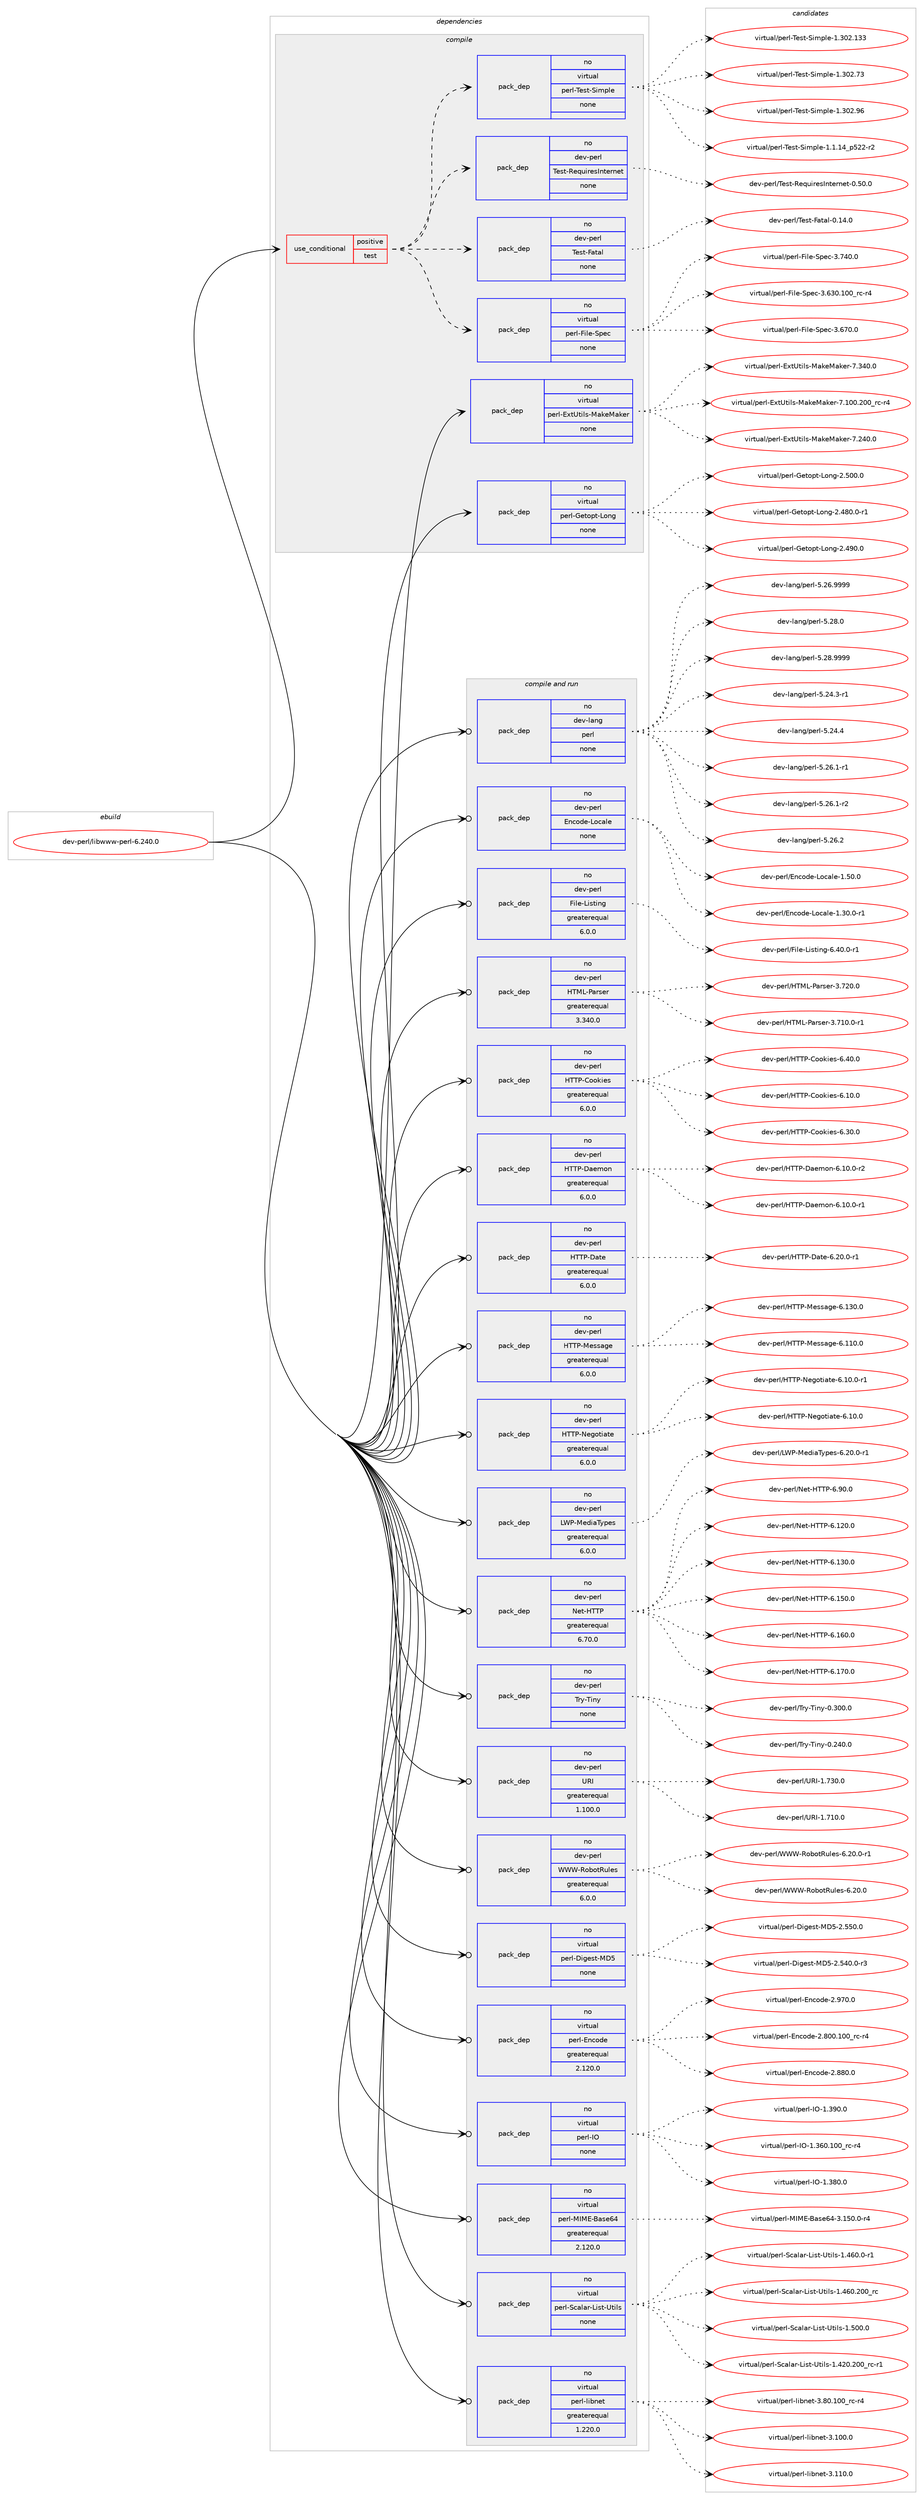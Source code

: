 digraph prolog {

# *************
# Graph options
# *************

newrank=true;
concentrate=true;
compound=true;
graph [rankdir=LR,fontname=Helvetica,fontsize=10,ranksep=1.5];#, ranksep=2.5, nodesep=0.2];
edge  [arrowhead=vee];
node  [fontname=Helvetica,fontsize=10];

# **********
# The ebuild
# **********

subgraph cluster_leftcol {
color=gray;
rank=same;
label=<<i>ebuild</i>>;
id [label="dev-perl/libwww-perl-6.240.0", color=red, width=4, href="../dev-perl/libwww-perl-6.240.0.svg"];
}

# ****************
# The dependencies
# ****************

subgraph cluster_midcol {
color=gray;
label=<<i>dependencies</i>>;
subgraph cluster_compile {
fillcolor="#eeeeee";
style=filled;
label=<<i>compile</i>>;
subgraph cond369196 {
dependency1392013 [label=<<TABLE BORDER="0" CELLBORDER="1" CELLSPACING="0" CELLPADDING="4"><TR><TD ROWSPAN="3" CELLPADDING="10">use_conditional</TD></TR><TR><TD>positive</TD></TR><TR><TD>test</TD></TR></TABLE>>, shape=none, color=red];
subgraph pack999751 {
dependency1392014 [label=<<TABLE BORDER="0" CELLBORDER="1" CELLSPACING="0" CELLPADDING="4" WIDTH="220"><TR><TD ROWSPAN="6" CELLPADDING="30">pack_dep</TD></TR><TR><TD WIDTH="110">no</TD></TR><TR><TD>virtual</TD></TR><TR><TD>perl-File-Spec</TD></TR><TR><TD>none</TD></TR><TR><TD></TD></TR></TABLE>>, shape=none, color=blue];
}
dependency1392013:e -> dependency1392014:w [weight=20,style="dashed",arrowhead="vee"];
subgraph pack999752 {
dependency1392015 [label=<<TABLE BORDER="0" CELLBORDER="1" CELLSPACING="0" CELLPADDING="4" WIDTH="220"><TR><TD ROWSPAN="6" CELLPADDING="30">pack_dep</TD></TR><TR><TD WIDTH="110">no</TD></TR><TR><TD>dev-perl</TD></TR><TR><TD>Test-Fatal</TD></TR><TR><TD>none</TD></TR><TR><TD></TD></TR></TABLE>>, shape=none, color=blue];
}
dependency1392013:e -> dependency1392015:w [weight=20,style="dashed",arrowhead="vee"];
subgraph pack999753 {
dependency1392016 [label=<<TABLE BORDER="0" CELLBORDER="1" CELLSPACING="0" CELLPADDING="4" WIDTH="220"><TR><TD ROWSPAN="6" CELLPADDING="30">pack_dep</TD></TR><TR><TD WIDTH="110">no</TD></TR><TR><TD>dev-perl</TD></TR><TR><TD>Test-RequiresInternet</TD></TR><TR><TD>none</TD></TR><TR><TD></TD></TR></TABLE>>, shape=none, color=blue];
}
dependency1392013:e -> dependency1392016:w [weight=20,style="dashed",arrowhead="vee"];
subgraph pack999754 {
dependency1392017 [label=<<TABLE BORDER="0" CELLBORDER="1" CELLSPACING="0" CELLPADDING="4" WIDTH="220"><TR><TD ROWSPAN="6" CELLPADDING="30">pack_dep</TD></TR><TR><TD WIDTH="110">no</TD></TR><TR><TD>virtual</TD></TR><TR><TD>perl-Test-Simple</TD></TR><TR><TD>none</TD></TR><TR><TD></TD></TR></TABLE>>, shape=none, color=blue];
}
dependency1392013:e -> dependency1392017:w [weight=20,style="dashed",arrowhead="vee"];
}
id:e -> dependency1392013:w [weight=20,style="solid",arrowhead="vee"];
subgraph pack999755 {
dependency1392018 [label=<<TABLE BORDER="0" CELLBORDER="1" CELLSPACING="0" CELLPADDING="4" WIDTH="220"><TR><TD ROWSPAN="6" CELLPADDING="30">pack_dep</TD></TR><TR><TD WIDTH="110">no</TD></TR><TR><TD>virtual</TD></TR><TR><TD>perl-ExtUtils-MakeMaker</TD></TR><TR><TD>none</TD></TR><TR><TD></TD></TR></TABLE>>, shape=none, color=blue];
}
id:e -> dependency1392018:w [weight=20,style="solid",arrowhead="vee"];
subgraph pack999756 {
dependency1392019 [label=<<TABLE BORDER="0" CELLBORDER="1" CELLSPACING="0" CELLPADDING="4" WIDTH="220"><TR><TD ROWSPAN="6" CELLPADDING="30">pack_dep</TD></TR><TR><TD WIDTH="110">no</TD></TR><TR><TD>virtual</TD></TR><TR><TD>perl-Getopt-Long</TD></TR><TR><TD>none</TD></TR><TR><TD></TD></TR></TABLE>>, shape=none, color=blue];
}
id:e -> dependency1392019:w [weight=20,style="solid",arrowhead="vee"];
}
subgraph cluster_compileandrun {
fillcolor="#eeeeee";
style=filled;
label=<<i>compile and run</i>>;
subgraph pack999757 {
dependency1392020 [label=<<TABLE BORDER="0" CELLBORDER="1" CELLSPACING="0" CELLPADDING="4" WIDTH="220"><TR><TD ROWSPAN="6" CELLPADDING="30">pack_dep</TD></TR><TR><TD WIDTH="110">no</TD></TR><TR><TD>dev-lang</TD></TR><TR><TD>perl</TD></TR><TR><TD>none</TD></TR><TR><TD></TD></TR></TABLE>>, shape=none, color=blue];
}
id:e -> dependency1392020:w [weight=20,style="solid",arrowhead="odotvee"];
subgraph pack999758 {
dependency1392021 [label=<<TABLE BORDER="0" CELLBORDER="1" CELLSPACING="0" CELLPADDING="4" WIDTH="220"><TR><TD ROWSPAN="6" CELLPADDING="30">pack_dep</TD></TR><TR><TD WIDTH="110">no</TD></TR><TR><TD>dev-perl</TD></TR><TR><TD>Encode-Locale</TD></TR><TR><TD>none</TD></TR><TR><TD></TD></TR></TABLE>>, shape=none, color=blue];
}
id:e -> dependency1392021:w [weight=20,style="solid",arrowhead="odotvee"];
subgraph pack999759 {
dependency1392022 [label=<<TABLE BORDER="0" CELLBORDER="1" CELLSPACING="0" CELLPADDING="4" WIDTH="220"><TR><TD ROWSPAN="6" CELLPADDING="30">pack_dep</TD></TR><TR><TD WIDTH="110">no</TD></TR><TR><TD>dev-perl</TD></TR><TR><TD>File-Listing</TD></TR><TR><TD>greaterequal</TD></TR><TR><TD>6.0.0</TD></TR></TABLE>>, shape=none, color=blue];
}
id:e -> dependency1392022:w [weight=20,style="solid",arrowhead="odotvee"];
subgraph pack999760 {
dependency1392023 [label=<<TABLE BORDER="0" CELLBORDER="1" CELLSPACING="0" CELLPADDING="4" WIDTH="220"><TR><TD ROWSPAN="6" CELLPADDING="30">pack_dep</TD></TR><TR><TD WIDTH="110">no</TD></TR><TR><TD>dev-perl</TD></TR><TR><TD>HTML-Parser</TD></TR><TR><TD>greaterequal</TD></TR><TR><TD>3.340.0</TD></TR></TABLE>>, shape=none, color=blue];
}
id:e -> dependency1392023:w [weight=20,style="solid",arrowhead="odotvee"];
subgraph pack999761 {
dependency1392024 [label=<<TABLE BORDER="0" CELLBORDER="1" CELLSPACING="0" CELLPADDING="4" WIDTH="220"><TR><TD ROWSPAN="6" CELLPADDING="30">pack_dep</TD></TR><TR><TD WIDTH="110">no</TD></TR><TR><TD>dev-perl</TD></TR><TR><TD>HTTP-Cookies</TD></TR><TR><TD>greaterequal</TD></TR><TR><TD>6.0.0</TD></TR></TABLE>>, shape=none, color=blue];
}
id:e -> dependency1392024:w [weight=20,style="solid",arrowhead="odotvee"];
subgraph pack999762 {
dependency1392025 [label=<<TABLE BORDER="0" CELLBORDER="1" CELLSPACING="0" CELLPADDING="4" WIDTH="220"><TR><TD ROWSPAN="6" CELLPADDING="30">pack_dep</TD></TR><TR><TD WIDTH="110">no</TD></TR><TR><TD>dev-perl</TD></TR><TR><TD>HTTP-Daemon</TD></TR><TR><TD>greaterequal</TD></TR><TR><TD>6.0.0</TD></TR></TABLE>>, shape=none, color=blue];
}
id:e -> dependency1392025:w [weight=20,style="solid",arrowhead="odotvee"];
subgraph pack999763 {
dependency1392026 [label=<<TABLE BORDER="0" CELLBORDER="1" CELLSPACING="0" CELLPADDING="4" WIDTH="220"><TR><TD ROWSPAN="6" CELLPADDING="30">pack_dep</TD></TR><TR><TD WIDTH="110">no</TD></TR><TR><TD>dev-perl</TD></TR><TR><TD>HTTP-Date</TD></TR><TR><TD>greaterequal</TD></TR><TR><TD>6.0.0</TD></TR></TABLE>>, shape=none, color=blue];
}
id:e -> dependency1392026:w [weight=20,style="solid",arrowhead="odotvee"];
subgraph pack999764 {
dependency1392027 [label=<<TABLE BORDER="0" CELLBORDER="1" CELLSPACING="0" CELLPADDING="4" WIDTH="220"><TR><TD ROWSPAN="6" CELLPADDING="30">pack_dep</TD></TR><TR><TD WIDTH="110">no</TD></TR><TR><TD>dev-perl</TD></TR><TR><TD>HTTP-Message</TD></TR><TR><TD>greaterequal</TD></TR><TR><TD>6.0.0</TD></TR></TABLE>>, shape=none, color=blue];
}
id:e -> dependency1392027:w [weight=20,style="solid",arrowhead="odotvee"];
subgraph pack999765 {
dependency1392028 [label=<<TABLE BORDER="0" CELLBORDER="1" CELLSPACING="0" CELLPADDING="4" WIDTH="220"><TR><TD ROWSPAN="6" CELLPADDING="30">pack_dep</TD></TR><TR><TD WIDTH="110">no</TD></TR><TR><TD>dev-perl</TD></TR><TR><TD>HTTP-Negotiate</TD></TR><TR><TD>greaterequal</TD></TR><TR><TD>6.0.0</TD></TR></TABLE>>, shape=none, color=blue];
}
id:e -> dependency1392028:w [weight=20,style="solid",arrowhead="odotvee"];
subgraph pack999766 {
dependency1392029 [label=<<TABLE BORDER="0" CELLBORDER="1" CELLSPACING="0" CELLPADDING="4" WIDTH="220"><TR><TD ROWSPAN="6" CELLPADDING="30">pack_dep</TD></TR><TR><TD WIDTH="110">no</TD></TR><TR><TD>dev-perl</TD></TR><TR><TD>LWP-MediaTypes</TD></TR><TR><TD>greaterequal</TD></TR><TR><TD>6.0.0</TD></TR></TABLE>>, shape=none, color=blue];
}
id:e -> dependency1392029:w [weight=20,style="solid",arrowhead="odotvee"];
subgraph pack999767 {
dependency1392030 [label=<<TABLE BORDER="0" CELLBORDER="1" CELLSPACING="0" CELLPADDING="4" WIDTH="220"><TR><TD ROWSPAN="6" CELLPADDING="30">pack_dep</TD></TR><TR><TD WIDTH="110">no</TD></TR><TR><TD>dev-perl</TD></TR><TR><TD>Net-HTTP</TD></TR><TR><TD>greaterequal</TD></TR><TR><TD>6.70.0</TD></TR></TABLE>>, shape=none, color=blue];
}
id:e -> dependency1392030:w [weight=20,style="solid",arrowhead="odotvee"];
subgraph pack999768 {
dependency1392031 [label=<<TABLE BORDER="0" CELLBORDER="1" CELLSPACING="0" CELLPADDING="4" WIDTH="220"><TR><TD ROWSPAN="6" CELLPADDING="30">pack_dep</TD></TR><TR><TD WIDTH="110">no</TD></TR><TR><TD>dev-perl</TD></TR><TR><TD>Try-Tiny</TD></TR><TR><TD>none</TD></TR><TR><TD></TD></TR></TABLE>>, shape=none, color=blue];
}
id:e -> dependency1392031:w [weight=20,style="solid",arrowhead="odotvee"];
subgraph pack999769 {
dependency1392032 [label=<<TABLE BORDER="0" CELLBORDER="1" CELLSPACING="0" CELLPADDING="4" WIDTH="220"><TR><TD ROWSPAN="6" CELLPADDING="30">pack_dep</TD></TR><TR><TD WIDTH="110">no</TD></TR><TR><TD>dev-perl</TD></TR><TR><TD>URI</TD></TR><TR><TD>greaterequal</TD></TR><TR><TD>1.100.0</TD></TR></TABLE>>, shape=none, color=blue];
}
id:e -> dependency1392032:w [weight=20,style="solid",arrowhead="odotvee"];
subgraph pack999770 {
dependency1392033 [label=<<TABLE BORDER="0" CELLBORDER="1" CELLSPACING="0" CELLPADDING="4" WIDTH="220"><TR><TD ROWSPAN="6" CELLPADDING="30">pack_dep</TD></TR><TR><TD WIDTH="110">no</TD></TR><TR><TD>dev-perl</TD></TR><TR><TD>WWW-RobotRules</TD></TR><TR><TD>greaterequal</TD></TR><TR><TD>6.0.0</TD></TR></TABLE>>, shape=none, color=blue];
}
id:e -> dependency1392033:w [weight=20,style="solid",arrowhead="odotvee"];
subgraph pack999771 {
dependency1392034 [label=<<TABLE BORDER="0" CELLBORDER="1" CELLSPACING="0" CELLPADDING="4" WIDTH="220"><TR><TD ROWSPAN="6" CELLPADDING="30">pack_dep</TD></TR><TR><TD WIDTH="110">no</TD></TR><TR><TD>virtual</TD></TR><TR><TD>perl-Digest-MD5</TD></TR><TR><TD>none</TD></TR><TR><TD></TD></TR></TABLE>>, shape=none, color=blue];
}
id:e -> dependency1392034:w [weight=20,style="solid",arrowhead="odotvee"];
subgraph pack999772 {
dependency1392035 [label=<<TABLE BORDER="0" CELLBORDER="1" CELLSPACING="0" CELLPADDING="4" WIDTH="220"><TR><TD ROWSPAN="6" CELLPADDING="30">pack_dep</TD></TR><TR><TD WIDTH="110">no</TD></TR><TR><TD>virtual</TD></TR><TR><TD>perl-Encode</TD></TR><TR><TD>greaterequal</TD></TR><TR><TD>2.120.0</TD></TR></TABLE>>, shape=none, color=blue];
}
id:e -> dependency1392035:w [weight=20,style="solid",arrowhead="odotvee"];
subgraph pack999773 {
dependency1392036 [label=<<TABLE BORDER="0" CELLBORDER="1" CELLSPACING="0" CELLPADDING="4" WIDTH="220"><TR><TD ROWSPAN="6" CELLPADDING="30">pack_dep</TD></TR><TR><TD WIDTH="110">no</TD></TR><TR><TD>virtual</TD></TR><TR><TD>perl-IO</TD></TR><TR><TD>none</TD></TR><TR><TD></TD></TR></TABLE>>, shape=none, color=blue];
}
id:e -> dependency1392036:w [weight=20,style="solid",arrowhead="odotvee"];
subgraph pack999774 {
dependency1392037 [label=<<TABLE BORDER="0" CELLBORDER="1" CELLSPACING="0" CELLPADDING="4" WIDTH="220"><TR><TD ROWSPAN="6" CELLPADDING="30">pack_dep</TD></TR><TR><TD WIDTH="110">no</TD></TR><TR><TD>virtual</TD></TR><TR><TD>perl-MIME-Base64</TD></TR><TR><TD>greaterequal</TD></TR><TR><TD>2.120.0</TD></TR></TABLE>>, shape=none, color=blue];
}
id:e -> dependency1392037:w [weight=20,style="solid",arrowhead="odotvee"];
subgraph pack999775 {
dependency1392038 [label=<<TABLE BORDER="0" CELLBORDER="1" CELLSPACING="0" CELLPADDING="4" WIDTH="220"><TR><TD ROWSPAN="6" CELLPADDING="30">pack_dep</TD></TR><TR><TD WIDTH="110">no</TD></TR><TR><TD>virtual</TD></TR><TR><TD>perl-Scalar-List-Utils</TD></TR><TR><TD>none</TD></TR><TR><TD></TD></TR></TABLE>>, shape=none, color=blue];
}
id:e -> dependency1392038:w [weight=20,style="solid",arrowhead="odotvee"];
subgraph pack999776 {
dependency1392039 [label=<<TABLE BORDER="0" CELLBORDER="1" CELLSPACING="0" CELLPADDING="4" WIDTH="220"><TR><TD ROWSPAN="6" CELLPADDING="30">pack_dep</TD></TR><TR><TD WIDTH="110">no</TD></TR><TR><TD>virtual</TD></TR><TR><TD>perl-libnet</TD></TR><TR><TD>greaterequal</TD></TR><TR><TD>1.220.0</TD></TR></TABLE>>, shape=none, color=blue];
}
id:e -> dependency1392039:w [weight=20,style="solid",arrowhead="odotvee"];
}
subgraph cluster_run {
fillcolor="#eeeeee";
style=filled;
label=<<i>run</i>>;
}
}

# **************
# The candidates
# **************

subgraph cluster_choices {
rank=same;
color=gray;
label=<<i>candidates</i>>;

subgraph choice999751 {
color=black;
nodesep=1;
choice118105114116117971084711210111410845701051081014583112101994551465451484649484895114994511452 [label="virtual/perl-File-Spec-3.630.100_rc-r4", color=red, width=4,href="../virtual/perl-File-Spec-3.630.100_rc-r4.svg"];
choice118105114116117971084711210111410845701051081014583112101994551465455484648 [label="virtual/perl-File-Spec-3.670.0", color=red, width=4,href="../virtual/perl-File-Spec-3.670.0.svg"];
choice118105114116117971084711210111410845701051081014583112101994551465552484648 [label="virtual/perl-File-Spec-3.740.0", color=red, width=4,href="../virtual/perl-File-Spec-3.740.0.svg"];
dependency1392014:e -> choice118105114116117971084711210111410845701051081014583112101994551465451484649484895114994511452:w [style=dotted,weight="100"];
dependency1392014:e -> choice118105114116117971084711210111410845701051081014583112101994551465455484648:w [style=dotted,weight="100"];
dependency1392014:e -> choice118105114116117971084711210111410845701051081014583112101994551465552484648:w [style=dotted,weight="100"];
}
subgraph choice999752 {
color=black;
nodesep=1;
choice1001011184511210111410847841011151164570971169710845484649524648 [label="dev-perl/Test-Fatal-0.14.0", color=red, width=4,href="../dev-perl/Test-Fatal-0.14.0.svg"];
dependency1392015:e -> choice1001011184511210111410847841011151164570971169710845484649524648:w [style=dotted,weight="100"];
}
subgraph choice999753 {
color=black;
nodesep=1;
choice10010111845112101114108478410111511645821011131171051141011157311011610111411010111645484653484648 [label="dev-perl/Test-RequiresInternet-0.50.0", color=red, width=4,href="../dev-perl/Test-RequiresInternet-0.50.0.svg"];
dependency1392016:e -> choice10010111845112101114108478410111511645821011131171051141011157311011610111411010111645484653484648:w [style=dotted,weight="100"];
}
subgraph choice999754 {
color=black;
nodesep=1;
choice11810511411611797108471121011141084584101115116458310510911210810145494649464952951125350504511450 [label="virtual/perl-Test-Simple-1.1.14_p522-r2", color=red, width=4,href="../virtual/perl-Test-Simple-1.1.14_p522-r2.svg"];
choice11810511411611797108471121011141084584101115116458310510911210810145494651485046495151 [label="virtual/perl-Test-Simple-1.302.133", color=red, width=4,href="../virtual/perl-Test-Simple-1.302.133.svg"];
choice118105114116117971084711210111410845841011151164583105109112108101454946514850465551 [label="virtual/perl-Test-Simple-1.302.73", color=red, width=4,href="../virtual/perl-Test-Simple-1.302.73.svg"];
choice118105114116117971084711210111410845841011151164583105109112108101454946514850465754 [label="virtual/perl-Test-Simple-1.302.96", color=red, width=4,href="../virtual/perl-Test-Simple-1.302.96.svg"];
dependency1392017:e -> choice11810511411611797108471121011141084584101115116458310510911210810145494649464952951125350504511450:w [style=dotted,weight="100"];
dependency1392017:e -> choice11810511411611797108471121011141084584101115116458310510911210810145494651485046495151:w [style=dotted,weight="100"];
dependency1392017:e -> choice118105114116117971084711210111410845841011151164583105109112108101454946514850465551:w [style=dotted,weight="100"];
dependency1392017:e -> choice118105114116117971084711210111410845841011151164583105109112108101454946514850465754:w [style=dotted,weight="100"];
}
subgraph choice999755 {
color=black;
nodesep=1;
choice118105114116117971084711210111410845691201168511610510811545779710710177971071011144555464948484650484895114994511452 [label="virtual/perl-ExtUtils-MakeMaker-7.100.200_rc-r4", color=red, width=4,href="../virtual/perl-ExtUtils-MakeMaker-7.100.200_rc-r4.svg"];
choice118105114116117971084711210111410845691201168511610510811545779710710177971071011144555465052484648 [label="virtual/perl-ExtUtils-MakeMaker-7.240.0", color=red, width=4,href="../virtual/perl-ExtUtils-MakeMaker-7.240.0.svg"];
choice118105114116117971084711210111410845691201168511610510811545779710710177971071011144555465152484648 [label="virtual/perl-ExtUtils-MakeMaker-7.340.0", color=red, width=4,href="../virtual/perl-ExtUtils-MakeMaker-7.340.0.svg"];
dependency1392018:e -> choice118105114116117971084711210111410845691201168511610510811545779710710177971071011144555464948484650484895114994511452:w [style=dotted,weight="100"];
dependency1392018:e -> choice118105114116117971084711210111410845691201168511610510811545779710710177971071011144555465052484648:w [style=dotted,weight="100"];
dependency1392018:e -> choice118105114116117971084711210111410845691201168511610510811545779710710177971071011144555465152484648:w [style=dotted,weight="100"];
}
subgraph choice999756 {
color=black;
nodesep=1;
choice11810511411611797108471121011141084571101116111112116457611111010345504652564846484511449 [label="virtual/perl-Getopt-Long-2.480.0-r1", color=red, width=4,href="../virtual/perl-Getopt-Long-2.480.0-r1.svg"];
choice1181051141161179710847112101114108457110111611111211645761111101034550465257484648 [label="virtual/perl-Getopt-Long-2.490.0", color=red, width=4,href="../virtual/perl-Getopt-Long-2.490.0.svg"];
choice1181051141161179710847112101114108457110111611111211645761111101034550465348484648 [label="virtual/perl-Getopt-Long-2.500.0", color=red, width=4,href="../virtual/perl-Getopt-Long-2.500.0.svg"];
dependency1392019:e -> choice11810511411611797108471121011141084571101116111112116457611111010345504652564846484511449:w [style=dotted,weight="100"];
dependency1392019:e -> choice1181051141161179710847112101114108457110111611111211645761111101034550465257484648:w [style=dotted,weight="100"];
dependency1392019:e -> choice1181051141161179710847112101114108457110111611111211645761111101034550465348484648:w [style=dotted,weight="100"];
}
subgraph choice999757 {
color=black;
nodesep=1;
choice100101118451089711010347112101114108455346505246514511449 [label="dev-lang/perl-5.24.3-r1", color=red, width=4,href="../dev-lang/perl-5.24.3-r1.svg"];
choice10010111845108971101034711210111410845534650524652 [label="dev-lang/perl-5.24.4", color=red, width=4,href="../dev-lang/perl-5.24.4.svg"];
choice100101118451089711010347112101114108455346505446494511449 [label="dev-lang/perl-5.26.1-r1", color=red, width=4,href="../dev-lang/perl-5.26.1-r1.svg"];
choice100101118451089711010347112101114108455346505446494511450 [label="dev-lang/perl-5.26.1-r2", color=red, width=4,href="../dev-lang/perl-5.26.1-r2.svg"];
choice10010111845108971101034711210111410845534650544650 [label="dev-lang/perl-5.26.2", color=red, width=4,href="../dev-lang/perl-5.26.2.svg"];
choice10010111845108971101034711210111410845534650544657575757 [label="dev-lang/perl-5.26.9999", color=red, width=4,href="../dev-lang/perl-5.26.9999.svg"];
choice10010111845108971101034711210111410845534650564648 [label="dev-lang/perl-5.28.0", color=red, width=4,href="../dev-lang/perl-5.28.0.svg"];
choice10010111845108971101034711210111410845534650564657575757 [label="dev-lang/perl-5.28.9999", color=red, width=4,href="../dev-lang/perl-5.28.9999.svg"];
dependency1392020:e -> choice100101118451089711010347112101114108455346505246514511449:w [style=dotted,weight="100"];
dependency1392020:e -> choice10010111845108971101034711210111410845534650524652:w [style=dotted,weight="100"];
dependency1392020:e -> choice100101118451089711010347112101114108455346505446494511449:w [style=dotted,weight="100"];
dependency1392020:e -> choice100101118451089711010347112101114108455346505446494511450:w [style=dotted,weight="100"];
dependency1392020:e -> choice10010111845108971101034711210111410845534650544650:w [style=dotted,weight="100"];
dependency1392020:e -> choice10010111845108971101034711210111410845534650544657575757:w [style=dotted,weight="100"];
dependency1392020:e -> choice10010111845108971101034711210111410845534650564648:w [style=dotted,weight="100"];
dependency1392020:e -> choice10010111845108971101034711210111410845534650564657575757:w [style=dotted,weight="100"];
}
subgraph choice999758 {
color=black;
nodesep=1;
choice1001011184511210111410847691109911110010145761119997108101454946514846484511449 [label="dev-perl/Encode-Locale-1.30.0-r1", color=red, width=4,href="../dev-perl/Encode-Locale-1.30.0-r1.svg"];
choice100101118451121011141084769110991111001014576111999710810145494653484648 [label="dev-perl/Encode-Locale-1.50.0", color=red, width=4,href="../dev-perl/Encode-Locale-1.50.0.svg"];
dependency1392021:e -> choice1001011184511210111410847691109911110010145761119997108101454946514846484511449:w [style=dotted,weight="100"];
dependency1392021:e -> choice100101118451121011141084769110991111001014576111999710810145494653484648:w [style=dotted,weight="100"];
}
subgraph choice999759 {
color=black;
nodesep=1;
choice1001011184511210111410847701051081014576105115116105110103455446524846484511449 [label="dev-perl/File-Listing-6.40.0-r1", color=red, width=4,href="../dev-perl/File-Listing-6.40.0-r1.svg"];
dependency1392022:e -> choice1001011184511210111410847701051081014576105115116105110103455446524846484511449:w [style=dotted,weight="100"];
}
subgraph choice999760 {
color=black;
nodesep=1;
choice10010111845112101114108477284777645809711411510111445514655494846484511449 [label="dev-perl/HTML-Parser-3.710.0-r1", color=red, width=4,href="../dev-perl/HTML-Parser-3.710.0-r1.svg"];
choice1001011184511210111410847728477764580971141151011144551465550484648 [label="dev-perl/HTML-Parser-3.720.0", color=red, width=4,href="../dev-perl/HTML-Parser-3.720.0.svg"];
dependency1392023:e -> choice10010111845112101114108477284777645809711411510111445514655494846484511449:w [style=dotted,weight="100"];
dependency1392023:e -> choice1001011184511210111410847728477764580971141151011144551465550484648:w [style=dotted,weight="100"];
}
subgraph choice999761 {
color=black;
nodesep=1;
choice100101118451121011141084772848480456711111110710510111545544649484648 [label="dev-perl/HTTP-Cookies-6.10.0", color=red, width=4,href="../dev-perl/HTTP-Cookies-6.10.0.svg"];
choice100101118451121011141084772848480456711111110710510111545544651484648 [label="dev-perl/HTTP-Cookies-6.30.0", color=red, width=4,href="../dev-perl/HTTP-Cookies-6.30.0.svg"];
choice100101118451121011141084772848480456711111110710510111545544652484648 [label="dev-perl/HTTP-Cookies-6.40.0", color=red, width=4,href="../dev-perl/HTTP-Cookies-6.40.0.svg"];
dependency1392024:e -> choice100101118451121011141084772848480456711111110710510111545544649484648:w [style=dotted,weight="100"];
dependency1392024:e -> choice100101118451121011141084772848480456711111110710510111545544651484648:w [style=dotted,weight="100"];
dependency1392024:e -> choice100101118451121011141084772848480456711111110710510111545544652484648:w [style=dotted,weight="100"];
}
subgraph choice999762 {
color=black;
nodesep=1;
choice100101118451121011141084772848480456897101109111110455446494846484511449 [label="dev-perl/HTTP-Daemon-6.10.0-r1", color=red, width=4,href="../dev-perl/HTTP-Daemon-6.10.0-r1.svg"];
choice100101118451121011141084772848480456897101109111110455446494846484511450 [label="dev-perl/HTTP-Daemon-6.10.0-r2", color=red, width=4,href="../dev-perl/HTTP-Daemon-6.10.0-r2.svg"];
dependency1392025:e -> choice100101118451121011141084772848480456897101109111110455446494846484511449:w [style=dotted,weight="100"];
dependency1392025:e -> choice100101118451121011141084772848480456897101109111110455446494846484511450:w [style=dotted,weight="100"];
}
subgraph choice999763 {
color=black;
nodesep=1;
choice100101118451121011141084772848480456897116101455446504846484511449 [label="dev-perl/HTTP-Date-6.20.0-r1", color=red, width=4,href="../dev-perl/HTTP-Date-6.20.0-r1.svg"];
dependency1392026:e -> choice100101118451121011141084772848480456897116101455446504846484511449:w [style=dotted,weight="100"];
}
subgraph choice999764 {
color=black;
nodesep=1;
choice1001011184511210111410847728484804577101115115971031014554464949484648 [label="dev-perl/HTTP-Message-6.110.0", color=red, width=4,href="../dev-perl/HTTP-Message-6.110.0.svg"];
choice1001011184511210111410847728484804577101115115971031014554464951484648 [label="dev-perl/HTTP-Message-6.130.0", color=red, width=4,href="../dev-perl/HTTP-Message-6.130.0.svg"];
dependency1392027:e -> choice1001011184511210111410847728484804577101115115971031014554464949484648:w [style=dotted,weight="100"];
dependency1392027:e -> choice1001011184511210111410847728484804577101115115971031014554464951484648:w [style=dotted,weight="100"];
}
subgraph choice999765 {
color=black;
nodesep=1;
choice10010111845112101114108477284848045781011031111161059711610145544649484648 [label="dev-perl/HTTP-Negotiate-6.10.0", color=red, width=4,href="../dev-perl/HTTP-Negotiate-6.10.0.svg"];
choice100101118451121011141084772848480457810110311111610597116101455446494846484511449 [label="dev-perl/HTTP-Negotiate-6.10.0-r1", color=red, width=4,href="../dev-perl/HTTP-Negotiate-6.10.0-r1.svg"];
dependency1392028:e -> choice10010111845112101114108477284848045781011031111161059711610145544649484648:w [style=dotted,weight="100"];
dependency1392028:e -> choice100101118451121011141084772848480457810110311111610597116101455446494846484511449:w [style=dotted,weight="100"];
}
subgraph choice999766 {
color=black;
nodesep=1;
choice100101118451121011141084776878045771011001059784121112101115455446504846484511449 [label="dev-perl/LWP-MediaTypes-6.20.0-r1", color=red, width=4,href="../dev-perl/LWP-MediaTypes-6.20.0-r1.svg"];
dependency1392029:e -> choice100101118451121011141084776878045771011001059784121112101115455446504846484511449:w [style=dotted,weight="100"];
}
subgraph choice999767 {
color=black;
nodesep=1;
choice10010111845112101114108477810111645728484804554464950484648 [label="dev-perl/Net-HTTP-6.120.0", color=red, width=4,href="../dev-perl/Net-HTTP-6.120.0.svg"];
choice10010111845112101114108477810111645728484804554464951484648 [label="dev-perl/Net-HTTP-6.130.0", color=red, width=4,href="../dev-perl/Net-HTTP-6.130.0.svg"];
choice10010111845112101114108477810111645728484804554464953484648 [label="dev-perl/Net-HTTP-6.150.0", color=red, width=4,href="../dev-perl/Net-HTTP-6.150.0.svg"];
choice10010111845112101114108477810111645728484804554464954484648 [label="dev-perl/Net-HTTP-6.160.0", color=red, width=4,href="../dev-perl/Net-HTTP-6.160.0.svg"];
choice10010111845112101114108477810111645728484804554464955484648 [label="dev-perl/Net-HTTP-6.170.0", color=red, width=4,href="../dev-perl/Net-HTTP-6.170.0.svg"];
choice100101118451121011141084778101116457284848045544657484648 [label="dev-perl/Net-HTTP-6.90.0", color=red, width=4,href="../dev-perl/Net-HTTP-6.90.0.svg"];
dependency1392030:e -> choice10010111845112101114108477810111645728484804554464950484648:w [style=dotted,weight="100"];
dependency1392030:e -> choice10010111845112101114108477810111645728484804554464951484648:w [style=dotted,weight="100"];
dependency1392030:e -> choice10010111845112101114108477810111645728484804554464953484648:w [style=dotted,weight="100"];
dependency1392030:e -> choice10010111845112101114108477810111645728484804554464954484648:w [style=dotted,weight="100"];
dependency1392030:e -> choice10010111845112101114108477810111645728484804554464955484648:w [style=dotted,weight="100"];
dependency1392030:e -> choice100101118451121011141084778101116457284848045544657484648:w [style=dotted,weight="100"];
}
subgraph choice999768 {
color=black;
nodesep=1;
choice10010111845112101114108478411412145841051101214548465052484648 [label="dev-perl/Try-Tiny-0.240.0", color=red, width=4,href="../dev-perl/Try-Tiny-0.240.0.svg"];
choice10010111845112101114108478411412145841051101214548465148484648 [label="dev-perl/Try-Tiny-0.300.0", color=red, width=4,href="../dev-perl/Try-Tiny-0.300.0.svg"];
dependency1392031:e -> choice10010111845112101114108478411412145841051101214548465052484648:w [style=dotted,weight="100"];
dependency1392031:e -> choice10010111845112101114108478411412145841051101214548465148484648:w [style=dotted,weight="100"];
}
subgraph choice999769 {
color=black;
nodesep=1;
choice10010111845112101114108478582734549465549484648 [label="dev-perl/URI-1.710.0", color=red, width=4,href="../dev-perl/URI-1.710.0.svg"];
choice10010111845112101114108478582734549465551484648 [label="dev-perl/URI-1.730.0", color=red, width=4,href="../dev-perl/URI-1.730.0.svg"];
dependency1392032:e -> choice10010111845112101114108478582734549465549484648:w [style=dotted,weight="100"];
dependency1392032:e -> choice10010111845112101114108478582734549465551484648:w [style=dotted,weight="100"];
}
subgraph choice999770 {
color=black;
nodesep=1;
choice10010111845112101114108478787874582111981111168211710810111545544650484648 [label="dev-perl/WWW-RobotRules-6.20.0", color=red, width=4,href="../dev-perl/WWW-RobotRules-6.20.0.svg"];
choice100101118451121011141084787878745821119811111682117108101115455446504846484511449 [label="dev-perl/WWW-RobotRules-6.20.0-r1", color=red, width=4,href="../dev-perl/WWW-RobotRules-6.20.0-r1.svg"];
dependency1392033:e -> choice10010111845112101114108478787874582111981111168211710810111545544650484648:w [style=dotted,weight="100"];
dependency1392033:e -> choice100101118451121011141084787878745821119811111682117108101115455446504846484511449:w [style=dotted,weight="100"];
}
subgraph choice999771 {
color=black;
nodesep=1;
choice118105114116117971084711210111410845681051031011151164577685345504653524846484511451 [label="virtual/perl-Digest-MD5-2.540.0-r3", color=red, width=4,href="../virtual/perl-Digest-MD5-2.540.0-r3.svg"];
choice11810511411611797108471121011141084568105103101115116457768534550465353484648 [label="virtual/perl-Digest-MD5-2.550.0", color=red, width=4,href="../virtual/perl-Digest-MD5-2.550.0.svg"];
dependency1392034:e -> choice118105114116117971084711210111410845681051031011151164577685345504653524846484511451:w [style=dotted,weight="100"];
dependency1392034:e -> choice11810511411611797108471121011141084568105103101115116457768534550465353484648:w [style=dotted,weight="100"];
}
subgraph choice999772 {
color=black;
nodesep=1;
choice11810511411611797108471121011141084569110991111001014550465648484649484895114994511452 [label="virtual/perl-Encode-2.800.100_rc-r4", color=red, width=4,href="../virtual/perl-Encode-2.800.100_rc-r4.svg"];
choice11810511411611797108471121011141084569110991111001014550465656484648 [label="virtual/perl-Encode-2.880.0", color=red, width=4,href="../virtual/perl-Encode-2.880.0.svg"];
choice11810511411611797108471121011141084569110991111001014550465755484648 [label="virtual/perl-Encode-2.970.0", color=red, width=4,href="../virtual/perl-Encode-2.970.0.svg"];
dependency1392035:e -> choice11810511411611797108471121011141084569110991111001014550465648484649484895114994511452:w [style=dotted,weight="100"];
dependency1392035:e -> choice11810511411611797108471121011141084569110991111001014550465656484648:w [style=dotted,weight="100"];
dependency1392035:e -> choice11810511411611797108471121011141084569110991111001014550465755484648:w [style=dotted,weight="100"];
}
subgraph choice999773 {
color=black;
nodesep=1;
choice11810511411611797108471121011141084573794549465154484649484895114994511452 [label="virtual/perl-IO-1.360.100_rc-r4", color=red, width=4,href="../virtual/perl-IO-1.360.100_rc-r4.svg"];
choice11810511411611797108471121011141084573794549465156484648 [label="virtual/perl-IO-1.380.0", color=red, width=4,href="../virtual/perl-IO-1.380.0.svg"];
choice11810511411611797108471121011141084573794549465157484648 [label="virtual/perl-IO-1.390.0", color=red, width=4,href="../virtual/perl-IO-1.390.0.svg"];
dependency1392036:e -> choice11810511411611797108471121011141084573794549465154484649484895114994511452:w [style=dotted,weight="100"];
dependency1392036:e -> choice11810511411611797108471121011141084573794549465156484648:w [style=dotted,weight="100"];
dependency1392036:e -> choice11810511411611797108471121011141084573794549465157484648:w [style=dotted,weight="100"];
}
subgraph choice999774 {
color=black;
nodesep=1;
choice11810511411611797108471121011141084577737769456697115101545245514649534846484511452 [label="virtual/perl-MIME-Base64-3.150.0-r4", color=red, width=4,href="../virtual/perl-MIME-Base64-3.150.0-r4.svg"];
dependency1392037:e -> choice11810511411611797108471121011141084577737769456697115101545245514649534846484511452:w [style=dotted,weight="100"];
}
subgraph choice999775 {
color=black;
nodesep=1;
choice11810511411611797108471121011141084583999710897114457610511511645851161051081154549465250484650484895114994511449 [label="virtual/perl-Scalar-List-Utils-1.420.200_rc-r1", color=red, width=4,href="../virtual/perl-Scalar-List-Utils-1.420.200_rc-r1.svg"];
choice118105114116117971084711210111410845839997108971144576105115116458511610510811545494652544846484511449 [label="virtual/perl-Scalar-List-Utils-1.460.0-r1", color=red, width=4,href="../virtual/perl-Scalar-List-Utils-1.460.0-r1.svg"];
choice1181051141161179710847112101114108458399971089711445761051151164585116105108115454946525448465048489511499 [label="virtual/perl-Scalar-List-Utils-1.460.200_rc", color=red, width=4,href="../virtual/perl-Scalar-List-Utils-1.460.200_rc.svg"];
choice11810511411611797108471121011141084583999710897114457610511511645851161051081154549465348484648 [label="virtual/perl-Scalar-List-Utils-1.500.0", color=red, width=4,href="../virtual/perl-Scalar-List-Utils-1.500.0.svg"];
dependency1392038:e -> choice11810511411611797108471121011141084583999710897114457610511511645851161051081154549465250484650484895114994511449:w [style=dotted,weight="100"];
dependency1392038:e -> choice118105114116117971084711210111410845839997108971144576105115116458511610510811545494652544846484511449:w [style=dotted,weight="100"];
dependency1392038:e -> choice1181051141161179710847112101114108458399971089711445761051151164585116105108115454946525448465048489511499:w [style=dotted,weight="100"];
dependency1392038:e -> choice11810511411611797108471121011141084583999710897114457610511511645851161051081154549465348484648:w [style=dotted,weight="100"];
}
subgraph choice999776 {
color=black;
nodesep=1;
choice118105114116117971084711210111410845108105981101011164551464948484648 [label="virtual/perl-libnet-3.100.0", color=red, width=4,href="../virtual/perl-libnet-3.100.0.svg"];
choice118105114116117971084711210111410845108105981101011164551464949484648 [label="virtual/perl-libnet-3.110.0", color=red, width=4,href="../virtual/perl-libnet-3.110.0.svg"];
choice1181051141161179710847112101114108451081059811010111645514656484649484895114994511452 [label="virtual/perl-libnet-3.80.100_rc-r4", color=red, width=4,href="../virtual/perl-libnet-3.80.100_rc-r4.svg"];
dependency1392039:e -> choice118105114116117971084711210111410845108105981101011164551464948484648:w [style=dotted,weight="100"];
dependency1392039:e -> choice118105114116117971084711210111410845108105981101011164551464949484648:w [style=dotted,weight="100"];
dependency1392039:e -> choice1181051141161179710847112101114108451081059811010111645514656484649484895114994511452:w [style=dotted,weight="100"];
}
}

}
